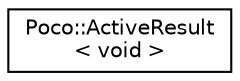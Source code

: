 digraph "Graphical Class Hierarchy"
{
 // LATEX_PDF_SIZE
  edge [fontname="Helvetica",fontsize="10",labelfontname="Helvetica",labelfontsize="10"];
  node [fontname="Helvetica",fontsize="10",shape=record];
  rankdir="LR";
  Node0 [label="Poco::ActiveResult\l\< void \>",height=0.2,width=0.4,color="black", fillcolor="white", style="filled",URL="$classPoco_1_1ActiveResult_3_01void_01_4.html",tooltip=" "];
}
